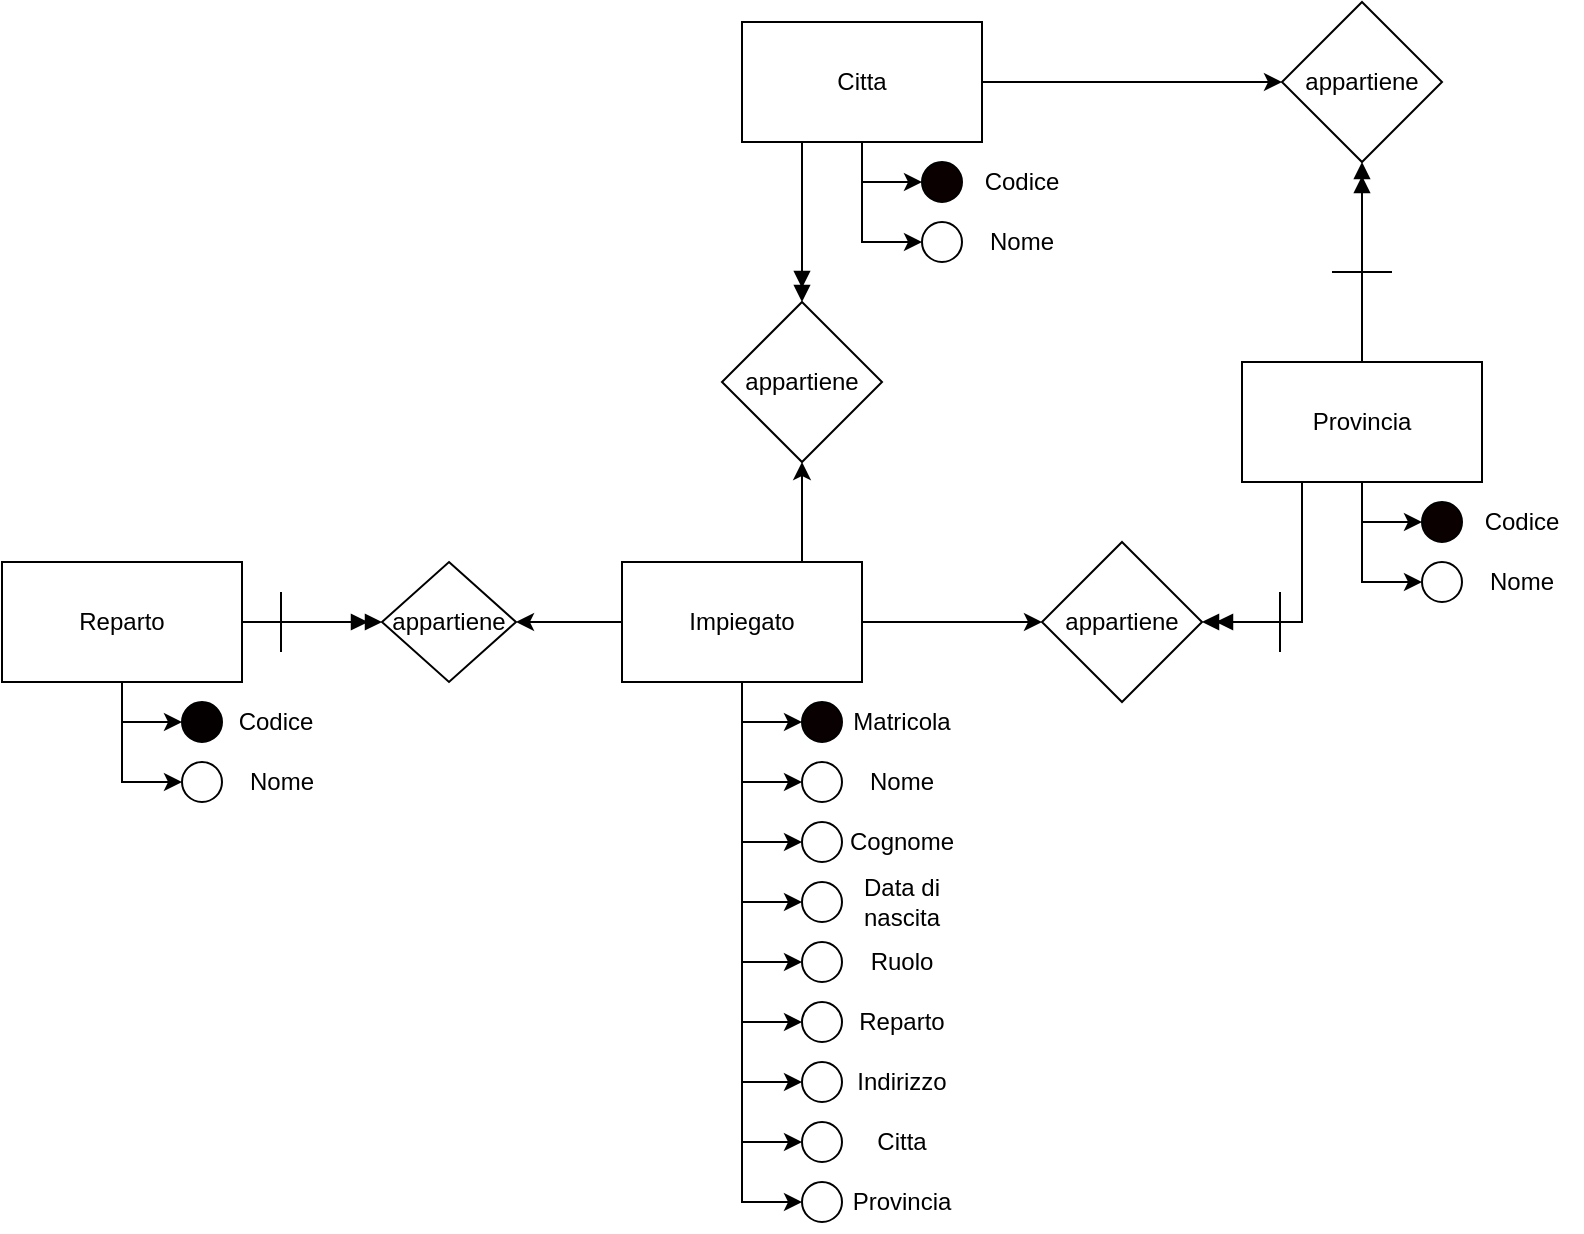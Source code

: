 <mxfile version="23.1.5" type="device">
  <diagram name="Pagina-1" id="T6IIUIeR7YtmsV78WZjY">
    <mxGraphModel dx="1050" dy="629" grid="1" gridSize="10" guides="1" tooltips="1" connect="1" arrows="1" fold="1" page="1" pageScale="1" pageWidth="827" pageHeight="1169" math="0" shadow="0">
      <root>
        <mxCell id="0" />
        <mxCell id="1" parent="0" />
        <mxCell id="OVLsLYIYMkPKD4KHrS2v-12" style="edgeStyle=orthogonalEdgeStyle;rounded=0;orthogonalLoop=1;jettySize=auto;html=1;exitX=0.5;exitY=1;exitDx=0;exitDy=0;entryX=0;entryY=0.5;entryDx=0;entryDy=0;" edge="1" parent="1" source="OVLsLYIYMkPKD4KHrS2v-1" target="OVLsLYIYMkPKD4KHrS2v-11">
          <mxGeometry relative="1" as="geometry">
            <mxPoint x="1030" y="330" as="targetPoint" />
            <Array as="points">
              <mxPoint x="1030" y="320" />
            </Array>
          </mxGeometry>
        </mxCell>
        <mxCell id="OVLsLYIYMkPKD4KHrS2v-13" style="edgeStyle=orthogonalEdgeStyle;rounded=0;orthogonalLoop=1;jettySize=auto;html=1;exitX=0.5;exitY=1;exitDx=0;exitDy=0;entryX=0;entryY=0.5;entryDx=0;entryDy=0;" edge="1" parent="1" source="OVLsLYIYMkPKD4KHrS2v-1" target="OVLsLYIYMkPKD4KHrS2v-10">
          <mxGeometry relative="1" as="geometry" />
        </mxCell>
        <mxCell id="OVLsLYIYMkPKD4KHrS2v-64" style="edgeStyle=orthogonalEdgeStyle;rounded=0;orthogonalLoop=1;jettySize=auto;html=1;exitX=0.25;exitY=1;exitDx=0;exitDy=0;entryX=1;entryY=0.5;entryDx=0;entryDy=0;endArrow=doubleBlock;endFill=1;" edge="1" parent="1" source="OVLsLYIYMkPKD4KHrS2v-1" target="OVLsLYIYMkPKD4KHrS2v-62">
          <mxGeometry relative="1" as="geometry" />
        </mxCell>
        <mxCell id="OVLsLYIYMkPKD4KHrS2v-65" style="edgeStyle=orthogonalEdgeStyle;rounded=0;orthogonalLoop=1;jettySize=auto;html=1;exitX=0.5;exitY=0;exitDx=0;exitDy=0;entryX=0.5;entryY=1;entryDx=0;entryDy=0;endArrow=doubleBlock;endFill=1;" edge="1" parent="1" source="OVLsLYIYMkPKD4KHrS2v-1" target="OVLsLYIYMkPKD4KHrS2v-61">
          <mxGeometry relative="1" as="geometry" />
        </mxCell>
        <mxCell id="OVLsLYIYMkPKD4KHrS2v-1" value="Provincia" style="rounded=0;whiteSpace=wrap;html=1;" vertex="1" parent="1">
          <mxGeometry x="970" y="240" width="120" height="60" as="geometry" />
        </mxCell>
        <mxCell id="OVLsLYIYMkPKD4KHrS2v-18" style="edgeStyle=orthogonalEdgeStyle;rounded=0;orthogonalLoop=1;jettySize=auto;html=1;exitX=0.5;exitY=1;exitDx=0;exitDy=0;" edge="1" parent="1" source="OVLsLYIYMkPKD4KHrS2v-2" target="OVLsLYIYMkPKD4KHrS2v-8">
          <mxGeometry relative="1" as="geometry">
            <mxPoint x="780" y="160" as="targetPoint" />
            <Array as="points">
              <mxPoint x="780" y="150" />
            </Array>
          </mxGeometry>
        </mxCell>
        <mxCell id="OVLsLYIYMkPKD4KHrS2v-19" style="edgeStyle=orthogonalEdgeStyle;rounded=0;orthogonalLoop=1;jettySize=auto;html=1;exitX=0.5;exitY=1;exitDx=0;exitDy=0;entryX=0;entryY=0.5;entryDx=0;entryDy=0;" edge="1" parent="1" source="OVLsLYIYMkPKD4KHrS2v-2" target="OVLsLYIYMkPKD4KHrS2v-7">
          <mxGeometry relative="1" as="geometry" />
        </mxCell>
        <mxCell id="OVLsLYIYMkPKD4KHrS2v-60" style="edgeStyle=orthogonalEdgeStyle;rounded=0;orthogonalLoop=1;jettySize=auto;html=1;exitX=0.25;exitY=1;exitDx=0;exitDy=0;entryX=0.5;entryY=0;entryDx=0;entryDy=0;endArrow=doubleBlock;endFill=1;" edge="1" parent="1" source="OVLsLYIYMkPKD4KHrS2v-2" target="OVLsLYIYMkPKD4KHrS2v-58">
          <mxGeometry relative="1" as="geometry" />
        </mxCell>
        <mxCell id="OVLsLYIYMkPKD4KHrS2v-66" style="edgeStyle=orthogonalEdgeStyle;rounded=0;orthogonalLoop=1;jettySize=auto;html=1;entryX=0;entryY=0.5;entryDx=0;entryDy=0;" edge="1" parent="1" source="OVLsLYIYMkPKD4KHrS2v-2" target="OVLsLYIYMkPKD4KHrS2v-61">
          <mxGeometry relative="1" as="geometry" />
        </mxCell>
        <mxCell id="OVLsLYIYMkPKD4KHrS2v-2" value="Citta" style="rounded=0;whiteSpace=wrap;html=1;" vertex="1" parent="1">
          <mxGeometry x="720" y="70" width="120" height="60" as="geometry" />
        </mxCell>
        <mxCell id="OVLsLYIYMkPKD4KHrS2v-24" style="edgeStyle=orthogonalEdgeStyle;rounded=0;orthogonalLoop=1;jettySize=auto;html=1;exitX=0.5;exitY=1;exitDx=0;exitDy=0;entryX=0;entryY=0.5;entryDx=0;entryDy=0;" edge="1" parent="1" source="OVLsLYIYMkPKD4KHrS2v-3" target="OVLsLYIYMkPKD4KHrS2v-6">
          <mxGeometry relative="1" as="geometry">
            <mxPoint x="421" y="440" as="targetPoint" />
            <Array as="points">
              <mxPoint x="410" y="420" />
            </Array>
          </mxGeometry>
        </mxCell>
        <mxCell id="OVLsLYIYMkPKD4KHrS2v-25" style="edgeStyle=orthogonalEdgeStyle;rounded=0;orthogonalLoop=1;jettySize=auto;html=1;exitX=0.5;exitY=1;exitDx=0;exitDy=0;entryX=0;entryY=0.5;entryDx=0;entryDy=0;" edge="1" parent="1" source="OVLsLYIYMkPKD4KHrS2v-3" target="OVLsLYIYMkPKD4KHrS2v-5">
          <mxGeometry relative="1" as="geometry" />
        </mxCell>
        <mxCell id="OVLsLYIYMkPKD4KHrS2v-56" style="edgeStyle=orthogonalEdgeStyle;rounded=0;orthogonalLoop=1;jettySize=auto;html=1;endArrow=doubleBlock;endFill=1;" edge="1" parent="1" source="OVLsLYIYMkPKD4KHrS2v-3" target="OVLsLYIYMkPKD4KHrS2v-54">
          <mxGeometry relative="1" as="geometry" />
        </mxCell>
        <mxCell id="OVLsLYIYMkPKD4KHrS2v-3" value="Reparto" style="rounded=0;whiteSpace=wrap;html=1;" vertex="1" parent="1">
          <mxGeometry x="350" y="340" width="120" height="60" as="geometry" />
        </mxCell>
        <mxCell id="OVLsLYIYMkPKD4KHrS2v-36" style="edgeStyle=orthogonalEdgeStyle;rounded=0;orthogonalLoop=1;jettySize=auto;html=1;exitX=0.5;exitY=1;exitDx=0;exitDy=0;entryX=0;entryY=0.5;entryDx=0;entryDy=0;" edge="1" parent="1" source="OVLsLYIYMkPKD4KHrS2v-4" target="OVLsLYIYMkPKD4KHrS2v-33">
          <mxGeometry relative="1" as="geometry" />
        </mxCell>
        <mxCell id="OVLsLYIYMkPKD4KHrS2v-37" style="edgeStyle=orthogonalEdgeStyle;rounded=0;orthogonalLoop=1;jettySize=auto;html=1;exitX=0.5;exitY=1;exitDx=0;exitDy=0;entryX=0;entryY=0.5;entryDx=0;entryDy=0;" edge="1" parent="1" source="OVLsLYIYMkPKD4KHrS2v-4" target="OVLsLYIYMkPKD4KHrS2v-32">
          <mxGeometry relative="1" as="geometry" />
        </mxCell>
        <mxCell id="OVLsLYIYMkPKD4KHrS2v-38" style="edgeStyle=orthogonalEdgeStyle;rounded=0;orthogonalLoop=1;jettySize=auto;html=1;exitX=0.5;exitY=1;exitDx=0;exitDy=0;entryX=0;entryY=0.5;entryDx=0;entryDy=0;" edge="1" parent="1" source="OVLsLYIYMkPKD4KHrS2v-4" target="OVLsLYIYMkPKD4KHrS2v-31">
          <mxGeometry relative="1" as="geometry" />
        </mxCell>
        <mxCell id="OVLsLYIYMkPKD4KHrS2v-43" style="edgeStyle=orthogonalEdgeStyle;rounded=0;orthogonalLoop=1;jettySize=auto;html=1;exitX=0.5;exitY=1;exitDx=0;exitDy=0;entryX=0;entryY=0.5;entryDx=0;entryDy=0;" edge="1" parent="1" source="OVLsLYIYMkPKD4KHrS2v-4" target="OVLsLYIYMkPKD4KHrS2v-30">
          <mxGeometry relative="1" as="geometry" />
        </mxCell>
        <mxCell id="OVLsLYIYMkPKD4KHrS2v-44" style="edgeStyle=orthogonalEdgeStyle;rounded=0;orthogonalLoop=1;jettySize=auto;html=1;exitX=0.5;exitY=1;exitDx=0;exitDy=0;entryX=0;entryY=0.5;entryDx=0;entryDy=0;" edge="1" parent="1" source="OVLsLYIYMkPKD4KHrS2v-4" target="OVLsLYIYMkPKD4KHrS2v-29">
          <mxGeometry relative="1" as="geometry" />
        </mxCell>
        <mxCell id="OVLsLYIYMkPKD4KHrS2v-51" style="edgeStyle=orthogonalEdgeStyle;rounded=0;orthogonalLoop=1;jettySize=auto;html=1;entryX=0;entryY=0.5;entryDx=0;entryDy=0;" edge="1" parent="1" source="OVLsLYIYMkPKD4KHrS2v-4" target="OVLsLYIYMkPKD4KHrS2v-28">
          <mxGeometry relative="1" as="geometry" />
        </mxCell>
        <mxCell id="OVLsLYIYMkPKD4KHrS2v-52" style="edgeStyle=orthogonalEdgeStyle;rounded=0;orthogonalLoop=1;jettySize=auto;html=1;exitX=0.5;exitY=1;exitDx=0;exitDy=0;entryX=0;entryY=0.5;entryDx=0;entryDy=0;" edge="1" parent="1" source="OVLsLYIYMkPKD4KHrS2v-4" target="OVLsLYIYMkPKD4KHrS2v-27">
          <mxGeometry relative="1" as="geometry" />
        </mxCell>
        <mxCell id="OVLsLYIYMkPKD4KHrS2v-53" style="edgeStyle=orthogonalEdgeStyle;rounded=0;orthogonalLoop=1;jettySize=auto;html=1;exitX=0.5;exitY=1;exitDx=0;exitDy=0;entryX=0;entryY=0.5;entryDx=0;entryDy=0;" edge="1" parent="1" source="OVLsLYIYMkPKD4KHrS2v-4" target="OVLsLYIYMkPKD4KHrS2v-49">
          <mxGeometry relative="1" as="geometry" />
        </mxCell>
        <mxCell id="OVLsLYIYMkPKD4KHrS2v-55" style="edgeStyle=orthogonalEdgeStyle;rounded=0;orthogonalLoop=1;jettySize=auto;html=1;exitX=0;exitY=0.5;exitDx=0;exitDy=0;entryX=1;entryY=0.5;entryDx=0;entryDy=0;" edge="1" parent="1" source="OVLsLYIYMkPKD4KHrS2v-4" target="OVLsLYIYMkPKD4KHrS2v-54">
          <mxGeometry relative="1" as="geometry" />
        </mxCell>
        <mxCell id="OVLsLYIYMkPKD4KHrS2v-59" style="edgeStyle=orthogonalEdgeStyle;rounded=0;orthogonalLoop=1;jettySize=auto;html=1;exitX=0.75;exitY=0;exitDx=0;exitDy=0;entryX=0.5;entryY=1;entryDx=0;entryDy=0;" edge="1" parent="1" source="OVLsLYIYMkPKD4KHrS2v-4" target="OVLsLYIYMkPKD4KHrS2v-58">
          <mxGeometry relative="1" as="geometry" />
        </mxCell>
        <mxCell id="OVLsLYIYMkPKD4KHrS2v-63" style="edgeStyle=orthogonalEdgeStyle;rounded=0;orthogonalLoop=1;jettySize=auto;html=1;exitX=1;exitY=0.5;exitDx=0;exitDy=0;entryX=0;entryY=0.5;entryDx=0;entryDy=0;" edge="1" parent="1" source="OVLsLYIYMkPKD4KHrS2v-4" target="OVLsLYIYMkPKD4KHrS2v-62">
          <mxGeometry relative="1" as="geometry" />
        </mxCell>
        <mxCell id="OVLsLYIYMkPKD4KHrS2v-4" value="Impiegato" style="rounded=0;whiteSpace=wrap;html=1;" vertex="1" parent="1">
          <mxGeometry x="660" y="340" width="120" height="60" as="geometry" />
        </mxCell>
        <mxCell id="OVLsLYIYMkPKD4KHrS2v-5" value="" style="ellipse;whiteSpace=wrap;html=1;aspect=fixed;" vertex="1" parent="1">
          <mxGeometry x="440" y="440" width="20" height="20" as="geometry" />
        </mxCell>
        <mxCell id="OVLsLYIYMkPKD4KHrS2v-6" value="" style="ellipse;whiteSpace=wrap;html=1;aspect=fixed;fillColor=#050000;" vertex="1" parent="1">
          <mxGeometry x="440" y="410" width="20" height="20" as="geometry" />
        </mxCell>
        <mxCell id="OVLsLYIYMkPKD4KHrS2v-7" value="" style="ellipse;whiteSpace=wrap;html=1;aspect=fixed;" vertex="1" parent="1">
          <mxGeometry x="810" y="170" width="20" height="20" as="geometry" />
        </mxCell>
        <mxCell id="OVLsLYIYMkPKD4KHrS2v-8" value="" style="ellipse;whiteSpace=wrap;html=1;aspect=fixed;fillColor=#0a0000;" vertex="1" parent="1">
          <mxGeometry x="810" y="140" width="20" height="20" as="geometry" />
        </mxCell>
        <mxCell id="OVLsLYIYMkPKD4KHrS2v-10" value="" style="ellipse;whiteSpace=wrap;html=1;aspect=fixed;" vertex="1" parent="1">
          <mxGeometry x="1060" y="340" width="20" height="20" as="geometry" />
        </mxCell>
        <mxCell id="OVLsLYIYMkPKD4KHrS2v-11" value="" style="ellipse;whiteSpace=wrap;html=1;aspect=fixed;fillColor=#0a0000;" vertex="1" parent="1">
          <mxGeometry x="1060" y="310" width="20" height="20" as="geometry" />
        </mxCell>
        <mxCell id="OVLsLYIYMkPKD4KHrS2v-15" value="Nome" style="text;html=1;align=center;verticalAlign=middle;whiteSpace=wrap;rounded=0;" vertex="1" parent="1">
          <mxGeometry x="1080" y="335" width="60" height="30" as="geometry" />
        </mxCell>
        <mxCell id="OVLsLYIYMkPKD4KHrS2v-16" value="Codice" style="text;html=1;align=center;verticalAlign=middle;whiteSpace=wrap;rounded=0;" vertex="1" parent="1">
          <mxGeometry x="1080" y="305" width="60" height="30" as="geometry" />
        </mxCell>
        <mxCell id="OVLsLYIYMkPKD4KHrS2v-20" value="Codice" style="text;html=1;align=center;verticalAlign=middle;whiteSpace=wrap;rounded=0;" vertex="1" parent="1">
          <mxGeometry x="830" y="135" width="60" height="30" as="geometry" />
        </mxCell>
        <mxCell id="OVLsLYIYMkPKD4KHrS2v-21" value="Nome" style="text;html=1;align=center;verticalAlign=middle;whiteSpace=wrap;rounded=0;" vertex="1" parent="1">
          <mxGeometry x="830" y="165" width="60" height="30" as="geometry" />
        </mxCell>
        <mxCell id="OVLsLYIYMkPKD4KHrS2v-22" value="Codice" style="text;html=1;align=center;verticalAlign=middle;whiteSpace=wrap;rounded=0;" vertex="1" parent="1">
          <mxGeometry x="457" y="405" width="60" height="30" as="geometry" />
        </mxCell>
        <mxCell id="OVLsLYIYMkPKD4KHrS2v-23" value="Nome" style="text;html=1;align=center;verticalAlign=middle;whiteSpace=wrap;rounded=0;" vertex="1" parent="1">
          <mxGeometry x="460" y="435" width="60" height="30" as="geometry" />
        </mxCell>
        <mxCell id="OVLsLYIYMkPKD4KHrS2v-26" value="" style="ellipse;whiteSpace=wrap;html=1;aspect=fixed;fillColor=#090101;" vertex="1" parent="1">
          <mxGeometry x="750" y="410" width="20" height="20" as="geometry" />
        </mxCell>
        <mxCell id="OVLsLYIYMkPKD4KHrS2v-27" value="" style="ellipse;whiteSpace=wrap;html=1;aspect=fixed;" vertex="1" parent="1">
          <mxGeometry x="750" y="620" width="20" height="20" as="geometry" />
        </mxCell>
        <mxCell id="OVLsLYIYMkPKD4KHrS2v-28" value="" style="ellipse;whiteSpace=wrap;html=1;aspect=fixed;" vertex="1" parent="1">
          <mxGeometry x="750" y="590" width="20" height="20" as="geometry" />
        </mxCell>
        <mxCell id="OVLsLYIYMkPKD4KHrS2v-29" value="" style="ellipse;whiteSpace=wrap;html=1;aspect=fixed;" vertex="1" parent="1">
          <mxGeometry x="750" y="560" width="20" height="20" as="geometry" />
        </mxCell>
        <mxCell id="OVLsLYIYMkPKD4KHrS2v-30" value="" style="ellipse;whiteSpace=wrap;html=1;aspect=fixed;" vertex="1" parent="1">
          <mxGeometry x="750" y="530" width="20" height="20" as="geometry" />
        </mxCell>
        <mxCell id="OVLsLYIYMkPKD4KHrS2v-31" value="" style="ellipse;whiteSpace=wrap;html=1;aspect=fixed;" vertex="1" parent="1">
          <mxGeometry x="750" y="500" width="20" height="20" as="geometry" />
        </mxCell>
        <mxCell id="OVLsLYIYMkPKD4KHrS2v-32" value="" style="ellipse;whiteSpace=wrap;html=1;aspect=fixed;" vertex="1" parent="1">
          <mxGeometry x="750" y="470" width="20" height="20" as="geometry" />
        </mxCell>
        <mxCell id="OVLsLYIYMkPKD4KHrS2v-33" value="" style="ellipse;whiteSpace=wrap;html=1;aspect=fixed;" vertex="1" parent="1">
          <mxGeometry x="750" y="440" width="20" height="20" as="geometry" />
        </mxCell>
        <mxCell id="OVLsLYIYMkPKD4KHrS2v-35" value="" style="endArrow=classic;html=1;rounded=0;exitX=0.5;exitY=1;exitDx=0;exitDy=0;entryX=0;entryY=0.5;entryDx=0;entryDy=0;" edge="1" parent="1" source="OVLsLYIYMkPKD4KHrS2v-4" target="OVLsLYIYMkPKD4KHrS2v-26">
          <mxGeometry width="50" height="50" relative="1" as="geometry">
            <mxPoint x="460" y="420" as="sourcePoint" />
            <mxPoint x="510" y="370" as="targetPoint" />
            <Array as="points">
              <mxPoint x="720" y="420" />
            </Array>
          </mxGeometry>
        </mxCell>
        <mxCell id="OVLsLYIYMkPKD4KHrS2v-39" value="Matricola" style="text;html=1;align=center;verticalAlign=middle;whiteSpace=wrap;rounded=0;" vertex="1" parent="1">
          <mxGeometry x="770" y="405" width="60" height="30" as="geometry" />
        </mxCell>
        <mxCell id="OVLsLYIYMkPKD4KHrS2v-40" value="Nome" style="text;html=1;align=center;verticalAlign=middle;whiteSpace=wrap;rounded=0;" vertex="1" parent="1">
          <mxGeometry x="770" y="435" width="60" height="30" as="geometry" />
        </mxCell>
        <mxCell id="OVLsLYIYMkPKD4KHrS2v-41" value="Cognome" style="text;html=1;align=center;verticalAlign=middle;whiteSpace=wrap;rounded=0;" vertex="1" parent="1">
          <mxGeometry x="770" y="465" width="60" height="30" as="geometry" />
        </mxCell>
        <mxCell id="OVLsLYIYMkPKD4KHrS2v-42" value="Data di nascita" style="text;html=1;align=center;verticalAlign=middle;whiteSpace=wrap;rounded=0;" vertex="1" parent="1">
          <mxGeometry x="770" y="495" width="60" height="30" as="geometry" />
        </mxCell>
        <mxCell id="OVLsLYIYMkPKD4KHrS2v-45" value="Ruolo" style="text;html=1;align=center;verticalAlign=middle;whiteSpace=wrap;rounded=0;" vertex="1" parent="1">
          <mxGeometry x="770" y="525" width="60" height="30" as="geometry" />
        </mxCell>
        <mxCell id="OVLsLYIYMkPKD4KHrS2v-46" value="Reparto" style="text;html=1;align=center;verticalAlign=middle;whiteSpace=wrap;rounded=0;" vertex="1" parent="1">
          <mxGeometry x="770" y="555" width="60" height="30" as="geometry" />
        </mxCell>
        <mxCell id="OVLsLYIYMkPKD4KHrS2v-47" value="Indirizzo" style="text;html=1;align=center;verticalAlign=middle;whiteSpace=wrap;rounded=0;" vertex="1" parent="1">
          <mxGeometry x="770" y="585" width="60" height="30" as="geometry" />
        </mxCell>
        <mxCell id="OVLsLYIYMkPKD4KHrS2v-48" value="Citta" style="text;html=1;align=center;verticalAlign=middle;whiteSpace=wrap;rounded=0;" vertex="1" parent="1">
          <mxGeometry x="770" y="615" width="60" height="30" as="geometry" />
        </mxCell>
        <mxCell id="OVLsLYIYMkPKD4KHrS2v-49" value="" style="ellipse;whiteSpace=wrap;html=1;aspect=fixed;" vertex="1" parent="1">
          <mxGeometry x="750" y="650" width="20" height="20" as="geometry" />
        </mxCell>
        <mxCell id="OVLsLYIYMkPKD4KHrS2v-50" value="Provincia" style="text;html=1;align=center;verticalAlign=middle;whiteSpace=wrap;rounded=0;" vertex="1" parent="1">
          <mxGeometry x="770" y="645" width="60" height="30" as="geometry" />
        </mxCell>
        <mxCell id="OVLsLYIYMkPKD4KHrS2v-54" value="appartiene" style="rhombus;whiteSpace=wrap;html=1;" vertex="1" parent="1">
          <mxGeometry x="540" y="340" width="67" height="60" as="geometry" />
        </mxCell>
        <mxCell id="OVLsLYIYMkPKD4KHrS2v-57" value="" style="endArrow=none;html=1;rounded=0;" edge="1" parent="1">
          <mxGeometry width="50" height="50" relative="1" as="geometry">
            <mxPoint x="489.5" y="385" as="sourcePoint" />
            <mxPoint x="489.5" y="355" as="targetPoint" />
          </mxGeometry>
        </mxCell>
        <mxCell id="OVLsLYIYMkPKD4KHrS2v-58" value="appartiene" style="rhombus;whiteSpace=wrap;html=1;" vertex="1" parent="1">
          <mxGeometry x="710" y="210" width="80" height="80" as="geometry" />
        </mxCell>
        <mxCell id="OVLsLYIYMkPKD4KHrS2v-61" value="appartiene" style="rhombus;whiteSpace=wrap;html=1;" vertex="1" parent="1">
          <mxGeometry x="990" y="60" width="80" height="80" as="geometry" />
        </mxCell>
        <mxCell id="OVLsLYIYMkPKD4KHrS2v-62" value="appartiene" style="rhombus;whiteSpace=wrap;html=1;" vertex="1" parent="1">
          <mxGeometry x="870" y="330" width="80" height="80" as="geometry" />
        </mxCell>
        <mxCell id="OVLsLYIYMkPKD4KHrS2v-67" value="" style="endArrow=none;html=1;rounded=0;" edge="1" parent="1">
          <mxGeometry width="50" height="50" relative="1" as="geometry">
            <mxPoint x="1045" y="195" as="sourcePoint" />
            <mxPoint x="1015" y="195" as="targetPoint" />
          </mxGeometry>
        </mxCell>
        <mxCell id="OVLsLYIYMkPKD4KHrS2v-68" value="" style="endArrow=none;html=1;rounded=0;" edge="1" parent="1">
          <mxGeometry width="50" height="50" relative="1" as="geometry">
            <mxPoint x="989" y="385" as="sourcePoint" />
            <mxPoint x="989" y="355" as="targetPoint" />
          </mxGeometry>
        </mxCell>
      </root>
    </mxGraphModel>
  </diagram>
</mxfile>
